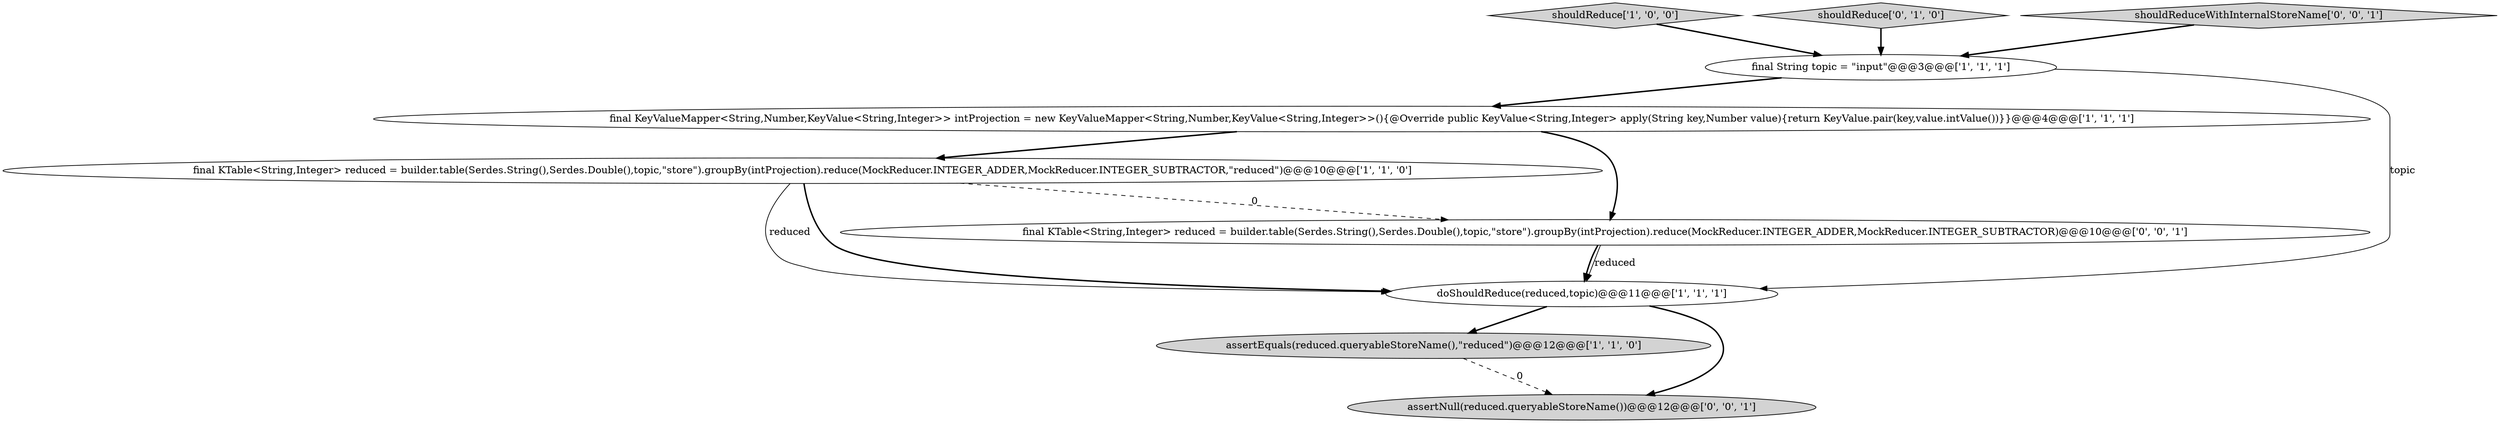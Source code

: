 digraph {
8 [style = filled, label = "assertNull(reduced.queryableStoreName())@@@12@@@['0', '0', '1']", fillcolor = lightgray, shape = ellipse image = "AAA0AAABBB3BBB"];
4 [style = filled, label = "final KTable<String,Integer> reduced = builder.table(Serdes.String(),Serdes.Double(),topic,\"store\").groupBy(intProjection).reduce(MockReducer.INTEGER_ADDER,MockReducer.INTEGER_SUBTRACTOR,\"reduced\")@@@10@@@['1', '1', '0']", fillcolor = white, shape = ellipse image = "AAA0AAABBB1BBB"];
1 [style = filled, label = "assertEquals(reduced.queryableStoreName(),\"reduced\")@@@12@@@['1', '1', '0']", fillcolor = lightgray, shape = ellipse image = "AAA0AAABBB1BBB"];
7 [style = filled, label = "final KTable<String,Integer> reduced = builder.table(Serdes.String(),Serdes.Double(),topic,\"store\").groupBy(intProjection).reduce(MockReducer.INTEGER_ADDER,MockReducer.INTEGER_SUBTRACTOR)@@@10@@@['0', '0', '1']", fillcolor = white, shape = ellipse image = "AAA0AAABBB3BBB"];
3 [style = filled, label = "shouldReduce['1', '0', '0']", fillcolor = lightgray, shape = diamond image = "AAA0AAABBB1BBB"];
6 [style = filled, label = "shouldReduce['0', '1', '0']", fillcolor = lightgray, shape = diamond image = "AAA0AAABBB2BBB"];
9 [style = filled, label = "shouldReduceWithInternalStoreName['0', '0', '1']", fillcolor = lightgray, shape = diamond image = "AAA0AAABBB3BBB"];
2 [style = filled, label = "final String topic = \"input\"@@@3@@@['1', '1', '1']", fillcolor = white, shape = ellipse image = "AAA0AAABBB1BBB"];
0 [style = filled, label = "doShouldReduce(reduced,topic)@@@11@@@['1', '1', '1']", fillcolor = white, shape = ellipse image = "AAA0AAABBB1BBB"];
5 [style = filled, label = "final KeyValueMapper<String,Number,KeyValue<String,Integer>> intProjection = new KeyValueMapper<String,Number,KeyValue<String,Integer>>(){@Override public KeyValue<String,Integer> apply(String key,Number value){return KeyValue.pair(key,value.intValue())}}@@@4@@@['1', '1', '1']", fillcolor = white, shape = ellipse image = "AAA0AAABBB1BBB"];
5->7 [style = bold, label=""];
1->8 [style = dashed, label="0"];
7->0 [style = bold, label=""];
4->0 [style = solid, label="reduced"];
7->0 [style = solid, label="reduced"];
3->2 [style = bold, label=""];
9->2 [style = bold, label=""];
4->7 [style = dashed, label="0"];
0->1 [style = bold, label=""];
2->0 [style = solid, label="topic"];
5->4 [style = bold, label=""];
4->0 [style = bold, label=""];
2->5 [style = bold, label=""];
6->2 [style = bold, label=""];
0->8 [style = bold, label=""];
}
